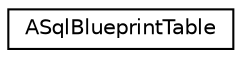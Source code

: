 digraph "Graphical Class Hierarchy"
{
 // LATEX_PDF_SIZE
  edge [fontname="Helvetica",fontsize="10",labelfontname="Helvetica",labelfontsize="10"];
  node [fontname="Helvetica",fontsize="10",shape=record];
  rankdir="LR";
  Node0 [label="ASqlBlueprintTable",height=0.2,width=0.4,color="black", fillcolor="white", style="filled",URL="$classASqlBlueprintTable.html",tooltip=" "];
}
